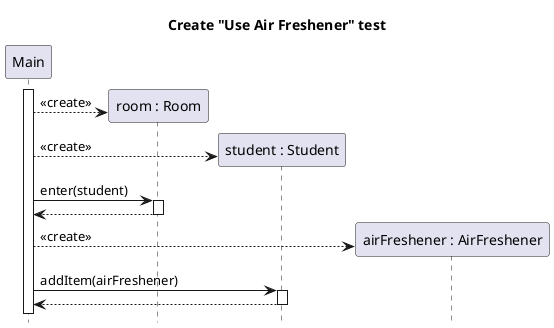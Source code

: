 @startuml student-use-air-freshener-create
title Create "Use Air Freshener" test
hide footbox

participant "Main" as main
participant "room : Room" as room
participant "student : Student" as student
participant "airFreshener : AirFreshener" as airFreshener

main++
create room
main --> room : <<create>>
create student
main --> student : <<create>>
main -> room ++ : enter(student)
return
create airFreshener
main --> airFreshener : <<create>>
main -> student ++ : addItem(airFreshener)
return


@enduml